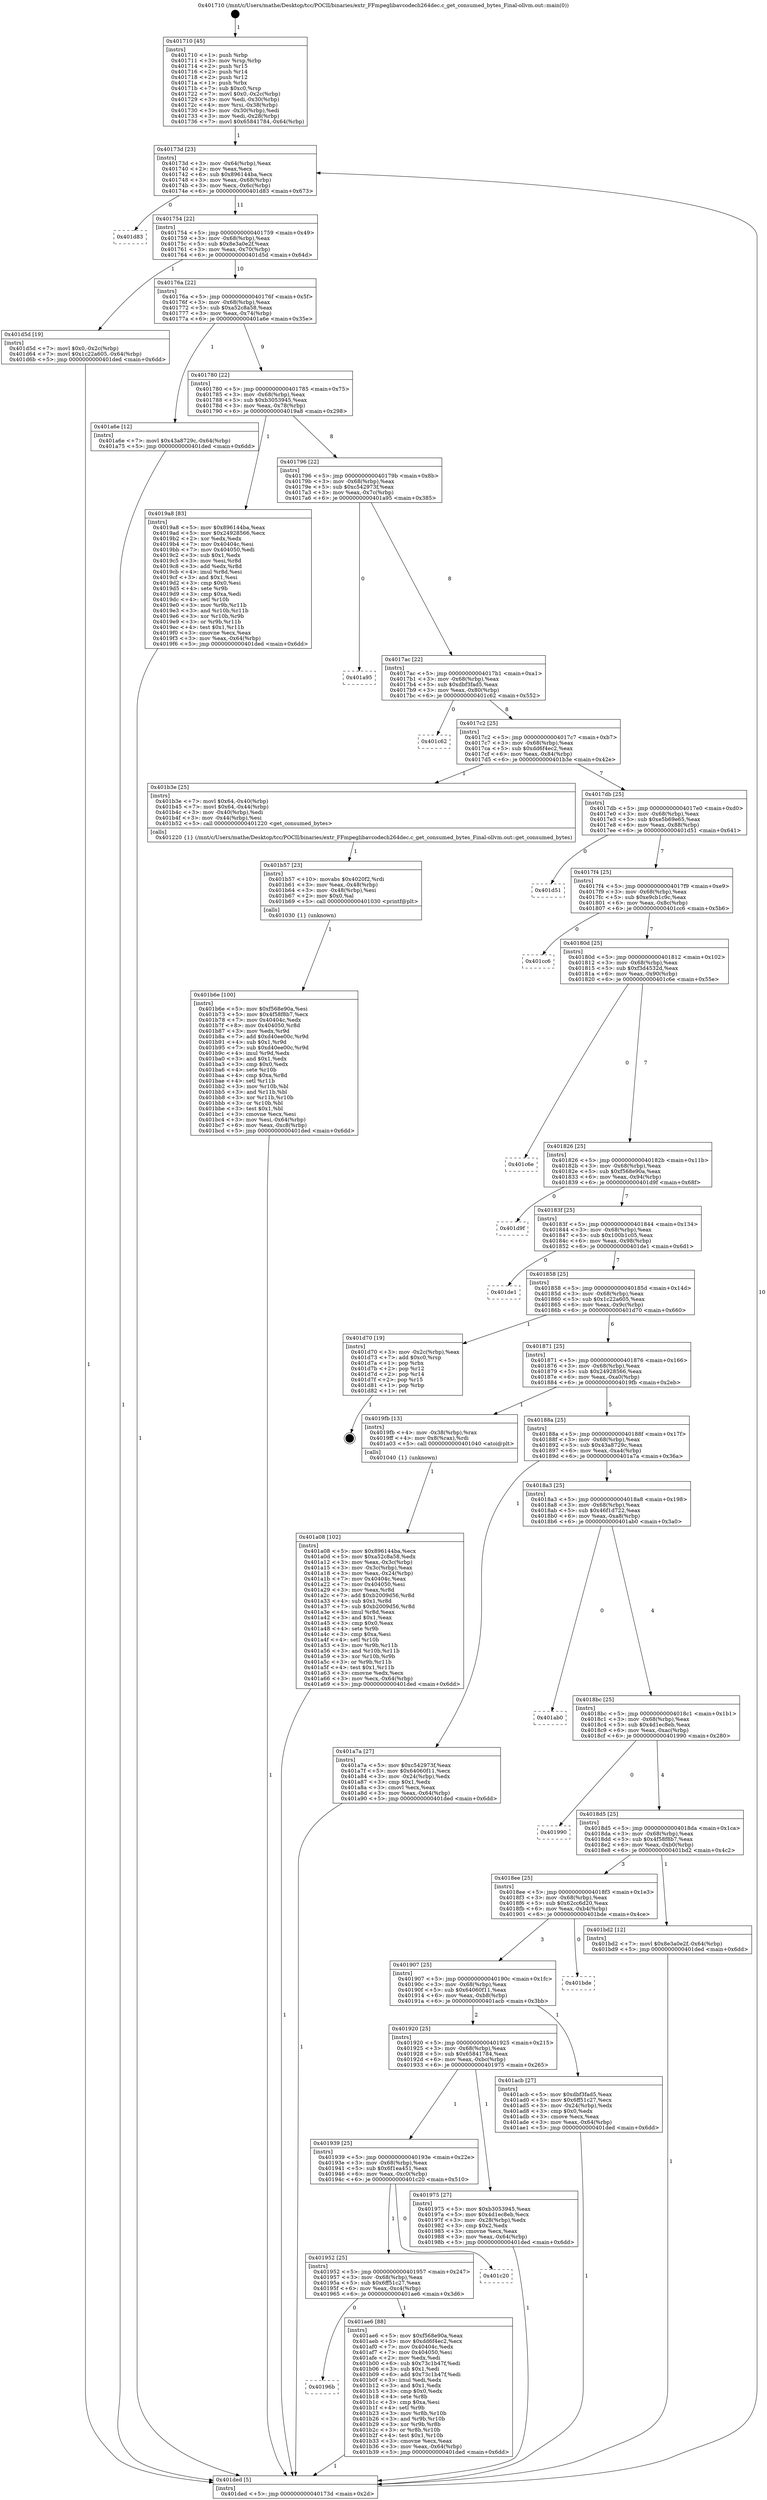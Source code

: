digraph "0x401710" {
  label = "0x401710 (/mnt/c/Users/mathe/Desktop/tcc/POCII/binaries/extr_FFmpeglibavcodech264dec.c_get_consumed_bytes_Final-ollvm.out::main(0))"
  labelloc = "t"
  node[shape=record]

  Entry [label="",width=0.3,height=0.3,shape=circle,fillcolor=black,style=filled]
  "0x40173d" [label="{
     0x40173d [23]\l
     | [instrs]\l
     &nbsp;&nbsp;0x40173d \<+3\>: mov -0x64(%rbp),%eax\l
     &nbsp;&nbsp;0x401740 \<+2\>: mov %eax,%ecx\l
     &nbsp;&nbsp;0x401742 \<+6\>: sub $0x896144ba,%ecx\l
     &nbsp;&nbsp;0x401748 \<+3\>: mov %eax,-0x68(%rbp)\l
     &nbsp;&nbsp;0x40174b \<+3\>: mov %ecx,-0x6c(%rbp)\l
     &nbsp;&nbsp;0x40174e \<+6\>: je 0000000000401d83 \<main+0x673\>\l
  }"]
  "0x401d83" [label="{
     0x401d83\l
  }", style=dashed]
  "0x401754" [label="{
     0x401754 [22]\l
     | [instrs]\l
     &nbsp;&nbsp;0x401754 \<+5\>: jmp 0000000000401759 \<main+0x49\>\l
     &nbsp;&nbsp;0x401759 \<+3\>: mov -0x68(%rbp),%eax\l
     &nbsp;&nbsp;0x40175c \<+5\>: sub $0x8e3a0e2f,%eax\l
     &nbsp;&nbsp;0x401761 \<+3\>: mov %eax,-0x70(%rbp)\l
     &nbsp;&nbsp;0x401764 \<+6\>: je 0000000000401d5d \<main+0x64d\>\l
  }"]
  Exit [label="",width=0.3,height=0.3,shape=circle,fillcolor=black,style=filled,peripheries=2]
  "0x401d5d" [label="{
     0x401d5d [19]\l
     | [instrs]\l
     &nbsp;&nbsp;0x401d5d \<+7\>: movl $0x0,-0x2c(%rbp)\l
     &nbsp;&nbsp;0x401d64 \<+7\>: movl $0x1c22a605,-0x64(%rbp)\l
     &nbsp;&nbsp;0x401d6b \<+5\>: jmp 0000000000401ded \<main+0x6dd\>\l
  }"]
  "0x40176a" [label="{
     0x40176a [22]\l
     | [instrs]\l
     &nbsp;&nbsp;0x40176a \<+5\>: jmp 000000000040176f \<main+0x5f\>\l
     &nbsp;&nbsp;0x40176f \<+3\>: mov -0x68(%rbp),%eax\l
     &nbsp;&nbsp;0x401772 \<+5\>: sub $0xa52c8a58,%eax\l
     &nbsp;&nbsp;0x401777 \<+3\>: mov %eax,-0x74(%rbp)\l
     &nbsp;&nbsp;0x40177a \<+6\>: je 0000000000401a6e \<main+0x35e\>\l
  }"]
  "0x401b6e" [label="{
     0x401b6e [100]\l
     | [instrs]\l
     &nbsp;&nbsp;0x401b6e \<+5\>: mov $0xf568e90a,%esi\l
     &nbsp;&nbsp;0x401b73 \<+5\>: mov $0x4f58f8b7,%ecx\l
     &nbsp;&nbsp;0x401b78 \<+7\>: mov 0x40404c,%edx\l
     &nbsp;&nbsp;0x401b7f \<+8\>: mov 0x404050,%r8d\l
     &nbsp;&nbsp;0x401b87 \<+3\>: mov %edx,%r9d\l
     &nbsp;&nbsp;0x401b8a \<+7\>: add $0xd40ee00c,%r9d\l
     &nbsp;&nbsp;0x401b91 \<+4\>: sub $0x1,%r9d\l
     &nbsp;&nbsp;0x401b95 \<+7\>: sub $0xd40ee00c,%r9d\l
     &nbsp;&nbsp;0x401b9c \<+4\>: imul %r9d,%edx\l
     &nbsp;&nbsp;0x401ba0 \<+3\>: and $0x1,%edx\l
     &nbsp;&nbsp;0x401ba3 \<+3\>: cmp $0x0,%edx\l
     &nbsp;&nbsp;0x401ba6 \<+4\>: sete %r10b\l
     &nbsp;&nbsp;0x401baa \<+4\>: cmp $0xa,%r8d\l
     &nbsp;&nbsp;0x401bae \<+4\>: setl %r11b\l
     &nbsp;&nbsp;0x401bb2 \<+3\>: mov %r10b,%bl\l
     &nbsp;&nbsp;0x401bb5 \<+3\>: and %r11b,%bl\l
     &nbsp;&nbsp;0x401bb8 \<+3\>: xor %r11b,%r10b\l
     &nbsp;&nbsp;0x401bbb \<+3\>: or %r10b,%bl\l
     &nbsp;&nbsp;0x401bbe \<+3\>: test $0x1,%bl\l
     &nbsp;&nbsp;0x401bc1 \<+3\>: cmovne %ecx,%esi\l
     &nbsp;&nbsp;0x401bc4 \<+3\>: mov %esi,-0x64(%rbp)\l
     &nbsp;&nbsp;0x401bc7 \<+6\>: mov %eax,-0xc8(%rbp)\l
     &nbsp;&nbsp;0x401bcd \<+5\>: jmp 0000000000401ded \<main+0x6dd\>\l
  }"]
  "0x401a6e" [label="{
     0x401a6e [12]\l
     | [instrs]\l
     &nbsp;&nbsp;0x401a6e \<+7\>: movl $0x43a8729c,-0x64(%rbp)\l
     &nbsp;&nbsp;0x401a75 \<+5\>: jmp 0000000000401ded \<main+0x6dd\>\l
  }"]
  "0x401780" [label="{
     0x401780 [22]\l
     | [instrs]\l
     &nbsp;&nbsp;0x401780 \<+5\>: jmp 0000000000401785 \<main+0x75\>\l
     &nbsp;&nbsp;0x401785 \<+3\>: mov -0x68(%rbp),%eax\l
     &nbsp;&nbsp;0x401788 \<+5\>: sub $0xb3053945,%eax\l
     &nbsp;&nbsp;0x40178d \<+3\>: mov %eax,-0x78(%rbp)\l
     &nbsp;&nbsp;0x401790 \<+6\>: je 00000000004019a8 \<main+0x298\>\l
  }"]
  "0x401b57" [label="{
     0x401b57 [23]\l
     | [instrs]\l
     &nbsp;&nbsp;0x401b57 \<+10\>: movabs $0x4020f2,%rdi\l
     &nbsp;&nbsp;0x401b61 \<+3\>: mov %eax,-0x48(%rbp)\l
     &nbsp;&nbsp;0x401b64 \<+3\>: mov -0x48(%rbp),%esi\l
     &nbsp;&nbsp;0x401b67 \<+2\>: mov $0x0,%al\l
     &nbsp;&nbsp;0x401b69 \<+5\>: call 0000000000401030 \<printf@plt\>\l
     | [calls]\l
     &nbsp;&nbsp;0x401030 \{1\} (unknown)\l
  }"]
  "0x4019a8" [label="{
     0x4019a8 [83]\l
     | [instrs]\l
     &nbsp;&nbsp;0x4019a8 \<+5\>: mov $0x896144ba,%eax\l
     &nbsp;&nbsp;0x4019ad \<+5\>: mov $0x24928566,%ecx\l
     &nbsp;&nbsp;0x4019b2 \<+2\>: xor %edx,%edx\l
     &nbsp;&nbsp;0x4019b4 \<+7\>: mov 0x40404c,%esi\l
     &nbsp;&nbsp;0x4019bb \<+7\>: mov 0x404050,%edi\l
     &nbsp;&nbsp;0x4019c2 \<+3\>: sub $0x1,%edx\l
     &nbsp;&nbsp;0x4019c5 \<+3\>: mov %esi,%r8d\l
     &nbsp;&nbsp;0x4019c8 \<+3\>: add %edx,%r8d\l
     &nbsp;&nbsp;0x4019cb \<+4\>: imul %r8d,%esi\l
     &nbsp;&nbsp;0x4019cf \<+3\>: and $0x1,%esi\l
     &nbsp;&nbsp;0x4019d2 \<+3\>: cmp $0x0,%esi\l
     &nbsp;&nbsp;0x4019d5 \<+4\>: sete %r9b\l
     &nbsp;&nbsp;0x4019d9 \<+3\>: cmp $0xa,%edi\l
     &nbsp;&nbsp;0x4019dc \<+4\>: setl %r10b\l
     &nbsp;&nbsp;0x4019e0 \<+3\>: mov %r9b,%r11b\l
     &nbsp;&nbsp;0x4019e3 \<+3\>: and %r10b,%r11b\l
     &nbsp;&nbsp;0x4019e6 \<+3\>: xor %r10b,%r9b\l
     &nbsp;&nbsp;0x4019e9 \<+3\>: or %r9b,%r11b\l
     &nbsp;&nbsp;0x4019ec \<+4\>: test $0x1,%r11b\l
     &nbsp;&nbsp;0x4019f0 \<+3\>: cmovne %ecx,%eax\l
     &nbsp;&nbsp;0x4019f3 \<+3\>: mov %eax,-0x64(%rbp)\l
     &nbsp;&nbsp;0x4019f6 \<+5\>: jmp 0000000000401ded \<main+0x6dd\>\l
  }"]
  "0x401796" [label="{
     0x401796 [22]\l
     | [instrs]\l
     &nbsp;&nbsp;0x401796 \<+5\>: jmp 000000000040179b \<main+0x8b\>\l
     &nbsp;&nbsp;0x40179b \<+3\>: mov -0x68(%rbp),%eax\l
     &nbsp;&nbsp;0x40179e \<+5\>: sub $0xc542973f,%eax\l
     &nbsp;&nbsp;0x4017a3 \<+3\>: mov %eax,-0x7c(%rbp)\l
     &nbsp;&nbsp;0x4017a6 \<+6\>: je 0000000000401a95 \<main+0x385\>\l
  }"]
  "0x40196b" [label="{
     0x40196b\l
  }", style=dashed]
  "0x401a95" [label="{
     0x401a95\l
  }", style=dashed]
  "0x4017ac" [label="{
     0x4017ac [22]\l
     | [instrs]\l
     &nbsp;&nbsp;0x4017ac \<+5\>: jmp 00000000004017b1 \<main+0xa1\>\l
     &nbsp;&nbsp;0x4017b1 \<+3\>: mov -0x68(%rbp),%eax\l
     &nbsp;&nbsp;0x4017b4 \<+5\>: sub $0xdbf3fad5,%eax\l
     &nbsp;&nbsp;0x4017b9 \<+3\>: mov %eax,-0x80(%rbp)\l
     &nbsp;&nbsp;0x4017bc \<+6\>: je 0000000000401c62 \<main+0x552\>\l
  }"]
  "0x401ae6" [label="{
     0x401ae6 [88]\l
     | [instrs]\l
     &nbsp;&nbsp;0x401ae6 \<+5\>: mov $0xf568e90a,%eax\l
     &nbsp;&nbsp;0x401aeb \<+5\>: mov $0xdd6f4ec2,%ecx\l
     &nbsp;&nbsp;0x401af0 \<+7\>: mov 0x40404c,%edx\l
     &nbsp;&nbsp;0x401af7 \<+7\>: mov 0x404050,%esi\l
     &nbsp;&nbsp;0x401afe \<+2\>: mov %edx,%edi\l
     &nbsp;&nbsp;0x401b00 \<+6\>: sub $0x73c1b47f,%edi\l
     &nbsp;&nbsp;0x401b06 \<+3\>: sub $0x1,%edi\l
     &nbsp;&nbsp;0x401b09 \<+6\>: add $0x73c1b47f,%edi\l
     &nbsp;&nbsp;0x401b0f \<+3\>: imul %edi,%edx\l
     &nbsp;&nbsp;0x401b12 \<+3\>: and $0x1,%edx\l
     &nbsp;&nbsp;0x401b15 \<+3\>: cmp $0x0,%edx\l
     &nbsp;&nbsp;0x401b18 \<+4\>: sete %r8b\l
     &nbsp;&nbsp;0x401b1c \<+3\>: cmp $0xa,%esi\l
     &nbsp;&nbsp;0x401b1f \<+4\>: setl %r9b\l
     &nbsp;&nbsp;0x401b23 \<+3\>: mov %r8b,%r10b\l
     &nbsp;&nbsp;0x401b26 \<+3\>: and %r9b,%r10b\l
     &nbsp;&nbsp;0x401b29 \<+3\>: xor %r9b,%r8b\l
     &nbsp;&nbsp;0x401b2c \<+3\>: or %r8b,%r10b\l
     &nbsp;&nbsp;0x401b2f \<+4\>: test $0x1,%r10b\l
     &nbsp;&nbsp;0x401b33 \<+3\>: cmovne %ecx,%eax\l
     &nbsp;&nbsp;0x401b36 \<+3\>: mov %eax,-0x64(%rbp)\l
     &nbsp;&nbsp;0x401b39 \<+5\>: jmp 0000000000401ded \<main+0x6dd\>\l
  }"]
  "0x401c62" [label="{
     0x401c62\l
  }", style=dashed]
  "0x4017c2" [label="{
     0x4017c2 [25]\l
     | [instrs]\l
     &nbsp;&nbsp;0x4017c2 \<+5\>: jmp 00000000004017c7 \<main+0xb7\>\l
     &nbsp;&nbsp;0x4017c7 \<+3\>: mov -0x68(%rbp),%eax\l
     &nbsp;&nbsp;0x4017ca \<+5\>: sub $0xdd6f4ec2,%eax\l
     &nbsp;&nbsp;0x4017cf \<+6\>: mov %eax,-0x84(%rbp)\l
     &nbsp;&nbsp;0x4017d5 \<+6\>: je 0000000000401b3e \<main+0x42e\>\l
  }"]
  "0x401952" [label="{
     0x401952 [25]\l
     | [instrs]\l
     &nbsp;&nbsp;0x401952 \<+5\>: jmp 0000000000401957 \<main+0x247\>\l
     &nbsp;&nbsp;0x401957 \<+3\>: mov -0x68(%rbp),%eax\l
     &nbsp;&nbsp;0x40195a \<+5\>: sub $0x6ff51c27,%eax\l
     &nbsp;&nbsp;0x40195f \<+6\>: mov %eax,-0xc4(%rbp)\l
     &nbsp;&nbsp;0x401965 \<+6\>: je 0000000000401ae6 \<main+0x3d6\>\l
  }"]
  "0x401b3e" [label="{
     0x401b3e [25]\l
     | [instrs]\l
     &nbsp;&nbsp;0x401b3e \<+7\>: movl $0x64,-0x40(%rbp)\l
     &nbsp;&nbsp;0x401b45 \<+7\>: movl $0x64,-0x44(%rbp)\l
     &nbsp;&nbsp;0x401b4c \<+3\>: mov -0x40(%rbp),%edi\l
     &nbsp;&nbsp;0x401b4f \<+3\>: mov -0x44(%rbp),%esi\l
     &nbsp;&nbsp;0x401b52 \<+5\>: call 0000000000401220 \<get_consumed_bytes\>\l
     | [calls]\l
     &nbsp;&nbsp;0x401220 \{1\} (/mnt/c/Users/mathe/Desktop/tcc/POCII/binaries/extr_FFmpeglibavcodech264dec.c_get_consumed_bytes_Final-ollvm.out::get_consumed_bytes)\l
  }"]
  "0x4017db" [label="{
     0x4017db [25]\l
     | [instrs]\l
     &nbsp;&nbsp;0x4017db \<+5\>: jmp 00000000004017e0 \<main+0xd0\>\l
     &nbsp;&nbsp;0x4017e0 \<+3\>: mov -0x68(%rbp),%eax\l
     &nbsp;&nbsp;0x4017e3 \<+5\>: sub $0xe5b69e65,%eax\l
     &nbsp;&nbsp;0x4017e8 \<+6\>: mov %eax,-0x88(%rbp)\l
     &nbsp;&nbsp;0x4017ee \<+6\>: je 0000000000401d51 \<main+0x641\>\l
  }"]
  "0x401c20" [label="{
     0x401c20\l
  }", style=dashed]
  "0x401d51" [label="{
     0x401d51\l
  }", style=dashed]
  "0x4017f4" [label="{
     0x4017f4 [25]\l
     | [instrs]\l
     &nbsp;&nbsp;0x4017f4 \<+5\>: jmp 00000000004017f9 \<main+0xe9\>\l
     &nbsp;&nbsp;0x4017f9 \<+3\>: mov -0x68(%rbp),%eax\l
     &nbsp;&nbsp;0x4017fc \<+5\>: sub $0xe9cb1c9c,%eax\l
     &nbsp;&nbsp;0x401801 \<+6\>: mov %eax,-0x8c(%rbp)\l
     &nbsp;&nbsp;0x401807 \<+6\>: je 0000000000401cc6 \<main+0x5b6\>\l
  }"]
  "0x401a08" [label="{
     0x401a08 [102]\l
     | [instrs]\l
     &nbsp;&nbsp;0x401a08 \<+5\>: mov $0x896144ba,%ecx\l
     &nbsp;&nbsp;0x401a0d \<+5\>: mov $0xa52c8a58,%edx\l
     &nbsp;&nbsp;0x401a12 \<+3\>: mov %eax,-0x3c(%rbp)\l
     &nbsp;&nbsp;0x401a15 \<+3\>: mov -0x3c(%rbp),%eax\l
     &nbsp;&nbsp;0x401a18 \<+3\>: mov %eax,-0x24(%rbp)\l
     &nbsp;&nbsp;0x401a1b \<+7\>: mov 0x40404c,%eax\l
     &nbsp;&nbsp;0x401a22 \<+7\>: mov 0x404050,%esi\l
     &nbsp;&nbsp;0x401a29 \<+3\>: mov %eax,%r8d\l
     &nbsp;&nbsp;0x401a2c \<+7\>: add $0xb2009d56,%r8d\l
     &nbsp;&nbsp;0x401a33 \<+4\>: sub $0x1,%r8d\l
     &nbsp;&nbsp;0x401a37 \<+7\>: sub $0xb2009d56,%r8d\l
     &nbsp;&nbsp;0x401a3e \<+4\>: imul %r8d,%eax\l
     &nbsp;&nbsp;0x401a42 \<+3\>: and $0x1,%eax\l
     &nbsp;&nbsp;0x401a45 \<+3\>: cmp $0x0,%eax\l
     &nbsp;&nbsp;0x401a48 \<+4\>: sete %r9b\l
     &nbsp;&nbsp;0x401a4c \<+3\>: cmp $0xa,%esi\l
     &nbsp;&nbsp;0x401a4f \<+4\>: setl %r10b\l
     &nbsp;&nbsp;0x401a53 \<+3\>: mov %r9b,%r11b\l
     &nbsp;&nbsp;0x401a56 \<+3\>: and %r10b,%r11b\l
     &nbsp;&nbsp;0x401a59 \<+3\>: xor %r10b,%r9b\l
     &nbsp;&nbsp;0x401a5c \<+3\>: or %r9b,%r11b\l
     &nbsp;&nbsp;0x401a5f \<+4\>: test $0x1,%r11b\l
     &nbsp;&nbsp;0x401a63 \<+3\>: cmovne %edx,%ecx\l
     &nbsp;&nbsp;0x401a66 \<+3\>: mov %ecx,-0x64(%rbp)\l
     &nbsp;&nbsp;0x401a69 \<+5\>: jmp 0000000000401ded \<main+0x6dd\>\l
  }"]
  "0x401cc6" [label="{
     0x401cc6\l
  }", style=dashed]
  "0x40180d" [label="{
     0x40180d [25]\l
     | [instrs]\l
     &nbsp;&nbsp;0x40180d \<+5\>: jmp 0000000000401812 \<main+0x102\>\l
     &nbsp;&nbsp;0x401812 \<+3\>: mov -0x68(%rbp),%eax\l
     &nbsp;&nbsp;0x401815 \<+5\>: sub $0xf3d4532d,%eax\l
     &nbsp;&nbsp;0x40181a \<+6\>: mov %eax,-0x90(%rbp)\l
     &nbsp;&nbsp;0x401820 \<+6\>: je 0000000000401c6e \<main+0x55e\>\l
  }"]
  "0x401710" [label="{
     0x401710 [45]\l
     | [instrs]\l
     &nbsp;&nbsp;0x401710 \<+1\>: push %rbp\l
     &nbsp;&nbsp;0x401711 \<+3\>: mov %rsp,%rbp\l
     &nbsp;&nbsp;0x401714 \<+2\>: push %r15\l
     &nbsp;&nbsp;0x401716 \<+2\>: push %r14\l
     &nbsp;&nbsp;0x401718 \<+2\>: push %r12\l
     &nbsp;&nbsp;0x40171a \<+1\>: push %rbx\l
     &nbsp;&nbsp;0x40171b \<+7\>: sub $0xc0,%rsp\l
     &nbsp;&nbsp;0x401722 \<+7\>: movl $0x0,-0x2c(%rbp)\l
     &nbsp;&nbsp;0x401729 \<+3\>: mov %edi,-0x30(%rbp)\l
     &nbsp;&nbsp;0x40172c \<+4\>: mov %rsi,-0x38(%rbp)\l
     &nbsp;&nbsp;0x401730 \<+3\>: mov -0x30(%rbp),%edi\l
     &nbsp;&nbsp;0x401733 \<+3\>: mov %edi,-0x28(%rbp)\l
     &nbsp;&nbsp;0x401736 \<+7\>: movl $0x65841784,-0x64(%rbp)\l
  }"]
  "0x401c6e" [label="{
     0x401c6e\l
  }", style=dashed]
  "0x401826" [label="{
     0x401826 [25]\l
     | [instrs]\l
     &nbsp;&nbsp;0x401826 \<+5\>: jmp 000000000040182b \<main+0x11b\>\l
     &nbsp;&nbsp;0x40182b \<+3\>: mov -0x68(%rbp),%eax\l
     &nbsp;&nbsp;0x40182e \<+5\>: sub $0xf568e90a,%eax\l
     &nbsp;&nbsp;0x401833 \<+6\>: mov %eax,-0x94(%rbp)\l
     &nbsp;&nbsp;0x401839 \<+6\>: je 0000000000401d9f \<main+0x68f\>\l
  }"]
  "0x401ded" [label="{
     0x401ded [5]\l
     | [instrs]\l
     &nbsp;&nbsp;0x401ded \<+5\>: jmp 000000000040173d \<main+0x2d\>\l
  }"]
  "0x401d9f" [label="{
     0x401d9f\l
  }", style=dashed]
  "0x40183f" [label="{
     0x40183f [25]\l
     | [instrs]\l
     &nbsp;&nbsp;0x40183f \<+5\>: jmp 0000000000401844 \<main+0x134\>\l
     &nbsp;&nbsp;0x401844 \<+3\>: mov -0x68(%rbp),%eax\l
     &nbsp;&nbsp;0x401847 \<+5\>: sub $0x100b1c05,%eax\l
     &nbsp;&nbsp;0x40184c \<+6\>: mov %eax,-0x98(%rbp)\l
     &nbsp;&nbsp;0x401852 \<+6\>: je 0000000000401de1 \<main+0x6d1\>\l
  }"]
  "0x401939" [label="{
     0x401939 [25]\l
     | [instrs]\l
     &nbsp;&nbsp;0x401939 \<+5\>: jmp 000000000040193e \<main+0x22e\>\l
     &nbsp;&nbsp;0x40193e \<+3\>: mov -0x68(%rbp),%eax\l
     &nbsp;&nbsp;0x401941 \<+5\>: sub $0x6f1ea451,%eax\l
     &nbsp;&nbsp;0x401946 \<+6\>: mov %eax,-0xc0(%rbp)\l
     &nbsp;&nbsp;0x40194c \<+6\>: je 0000000000401c20 \<main+0x510\>\l
  }"]
  "0x401de1" [label="{
     0x401de1\l
  }", style=dashed]
  "0x401858" [label="{
     0x401858 [25]\l
     | [instrs]\l
     &nbsp;&nbsp;0x401858 \<+5\>: jmp 000000000040185d \<main+0x14d\>\l
     &nbsp;&nbsp;0x40185d \<+3\>: mov -0x68(%rbp),%eax\l
     &nbsp;&nbsp;0x401860 \<+5\>: sub $0x1c22a605,%eax\l
     &nbsp;&nbsp;0x401865 \<+6\>: mov %eax,-0x9c(%rbp)\l
     &nbsp;&nbsp;0x40186b \<+6\>: je 0000000000401d70 \<main+0x660\>\l
  }"]
  "0x401975" [label="{
     0x401975 [27]\l
     | [instrs]\l
     &nbsp;&nbsp;0x401975 \<+5\>: mov $0xb3053945,%eax\l
     &nbsp;&nbsp;0x40197a \<+5\>: mov $0x4d1ec8eb,%ecx\l
     &nbsp;&nbsp;0x40197f \<+3\>: mov -0x28(%rbp),%edx\l
     &nbsp;&nbsp;0x401982 \<+3\>: cmp $0x2,%edx\l
     &nbsp;&nbsp;0x401985 \<+3\>: cmovne %ecx,%eax\l
     &nbsp;&nbsp;0x401988 \<+3\>: mov %eax,-0x64(%rbp)\l
     &nbsp;&nbsp;0x40198b \<+5\>: jmp 0000000000401ded \<main+0x6dd\>\l
  }"]
  "0x401d70" [label="{
     0x401d70 [19]\l
     | [instrs]\l
     &nbsp;&nbsp;0x401d70 \<+3\>: mov -0x2c(%rbp),%eax\l
     &nbsp;&nbsp;0x401d73 \<+7\>: add $0xc0,%rsp\l
     &nbsp;&nbsp;0x401d7a \<+1\>: pop %rbx\l
     &nbsp;&nbsp;0x401d7b \<+2\>: pop %r12\l
     &nbsp;&nbsp;0x401d7d \<+2\>: pop %r14\l
     &nbsp;&nbsp;0x401d7f \<+2\>: pop %r15\l
     &nbsp;&nbsp;0x401d81 \<+1\>: pop %rbp\l
     &nbsp;&nbsp;0x401d82 \<+1\>: ret\l
  }"]
  "0x401871" [label="{
     0x401871 [25]\l
     | [instrs]\l
     &nbsp;&nbsp;0x401871 \<+5\>: jmp 0000000000401876 \<main+0x166\>\l
     &nbsp;&nbsp;0x401876 \<+3\>: mov -0x68(%rbp),%eax\l
     &nbsp;&nbsp;0x401879 \<+5\>: sub $0x24928566,%eax\l
     &nbsp;&nbsp;0x40187e \<+6\>: mov %eax,-0xa0(%rbp)\l
     &nbsp;&nbsp;0x401884 \<+6\>: je 00000000004019fb \<main+0x2eb\>\l
  }"]
  "0x401920" [label="{
     0x401920 [25]\l
     | [instrs]\l
     &nbsp;&nbsp;0x401920 \<+5\>: jmp 0000000000401925 \<main+0x215\>\l
     &nbsp;&nbsp;0x401925 \<+3\>: mov -0x68(%rbp),%eax\l
     &nbsp;&nbsp;0x401928 \<+5\>: sub $0x65841784,%eax\l
     &nbsp;&nbsp;0x40192d \<+6\>: mov %eax,-0xbc(%rbp)\l
     &nbsp;&nbsp;0x401933 \<+6\>: je 0000000000401975 \<main+0x265\>\l
  }"]
  "0x4019fb" [label="{
     0x4019fb [13]\l
     | [instrs]\l
     &nbsp;&nbsp;0x4019fb \<+4\>: mov -0x38(%rbp),%rax\l
     &nbsp;&nbsp;0x4019ff \<+4\>: mov 0x8(%rax),%rdi\l
     &nbsp;&nbsp;0x401a03 \<+5\>: call 0000000000401040 \<atoi@plt\>\l
     | [calls]\l
     &nbsp;&nbsp;0x401040 \{1\} (unknown)\l
  }"]
  "0x40188a" [label="{
     0x40188a [25]\l
     | [instrs]\l
     &nbsp;&nbsp;0x40188a \<+5\>: jmp 000000000040188f \<main+0x17f\>\l
     &nbsp;&nbsp;0x40188f \<+3\>: mov -0x68(%rbp),%eax\l
     &nbsp;&nbsp;0x401892 \<+5\>: sub $0x43a8729c,%eax\l
     &nbsp;&nbsp;0x401897 \<+6\>: mov %eax,-0xa4(%rbp)\l
     &nbsp;&nbsp;0x40189d \<+6\>: je 0000000000401a7a \<main+0x36a\>\l
  }"]
  "0x401acb" [label="{
     0x401acb [27]\l
     | [instrs]\l
     &nbsp;&nbsp;0x401acb \<+5\>: mov $0xdbf3fad5,%eax\l
     &nbsp;&nbsp;0x401ad0 \<+5\>: mov $0x6ff51c27,%ecx\l
     &nbsp;&nbsp;0x401ad5 \<+3\>: mov -0x24(%rbp),%edx\l
     &nbsp;&nbsp;0x401ad8 \<+3\>: cmp $0x0,%edx\l
     &nbsp;&nbsp;0x401adb \<+3\>: cmove %ecx,%eax\l
     &nbsp;&nbsp;0x401ade \<+3\>: mov %eax,-0x64(%rbp)\l
     &nbsp;&nbsp;0x401ae1 \<+5\>: jmp 0000000000401ded \<main+0x6dd\>\l
  }"]
  "0x401a7a" [label="{
     0x401a7a [27]\l
     | [instrs]\l
     &nbsp;&nbsp;0x401a7a \<+5\>: mov $0xc542973f,%eax\l
     &nbsp;&nbsp;0x401a7f \<+5\>: mov $0x64060f11,%ecx\l
     &nbsp;&nbsp;0x401a84 \<+3\>: mov -0x24(%rbp),%edx\l
     &nbsp;&nbsp;0x401a87 \<+3\>: cmp $0x1,%edx\l
     &nbsp;&nbsp;0x401a8a \<+3\>: cmovl %ecx,%eax\l
     &nbsp;&nbsp;0x401a8d \<+3\>: mov %eax,-0x64(%rbp)\l
     &nbsp;&nbsp;0x401a90 \<+5\>: jmp 0000000000401ded \<main+0x6dd\>\l
  }"]
  "0x4018a3" [label="{
     0x4018a3 [25]\l
     | [instrs]\l
     &nbsp;&nbsp;0x4018a3 \<+5\>: jmp 00000000004018a8 \<main+0x198\>\l
     &nbsp;&nbsp;0x4018a8 \<+3\>: mov -0x68(%rbp),%eax\l
     &nbsp;&nbsp;0x4018ab \<+5\>: sub $0x46f1d722,%eax\l
     &nbsp;&nbsp;0x4018b0 \<+6\>: mov %eax,-0xa8(%rbp)\l
     &nbsp;&nbsp;0x4018b6 \<+6\>: je 0000000000401ab0 \<main+0x3a0\>\l
  }"]
  "0x401907" [label="{
     0x401907 [25]\l
     | [instrs]\l
     &nbsp;&nbsp;0x401907 \<+5\>: jmp 000000000040190c \<main+0x1fc\>\l
     &nbsp;&nbsp;0x40190c \<+3\>: mov -0x68(%rbp),%eax\l
     &nbsp;&nbsp;0x40190f \<+5\>: sub $0x64060f11,%eax\l
     &nbsp;&nbsp;0x401914 \<+6\>: mov %eax,-0xb8(%rbp)\l
     &nbsp;&nbsp;0x40191a \<+6\>: je 0000000000401acb \<main+0x3bb\>\l
  }"]
  "0x401ab0" [label="{
     0x401ab0\l
  }", style=dashed]
  "0x4018bc" [label="{
     0x4018bc [25]\l
     | [instrs]\l
     &nbsp;&nbsp;0x4018bc \<+5\>: jmp 00000000004018c1 \<main+0x1b1\>\l
     &nbsp;&nbsp;0x4018c1 \<+3\>: mov -0x68(%rbp),%eax\l
     &nbsp;&nbsp;0x4018c4 \<+5\>: sub $0x4d1ec8eb,%eax\l
     &nbsp;&nbsp;0x4018c9 \<+6\>: mov %eax,-0xac(%rbp)\l
     &nbsp;&nbsp;0x4018cf \<+6\>: je 0000000000401990 \<main+0x280\>\l
  }"]
  "0x401bde" [label="{
     0x401bde\l
  }", style=dashed]
  "0x401990" [label="{
     0x401990\l
  }", style=dashed]
  "0x4018d5" [label="{
     0x4018d5 [25]\l
     | [instrs]\l
     &nbsp;&nbsp;0x4018d5 \<+5\>: jmp 00000000004018da \<main+0x1ca\>\l
     &nbsp;&nbsp;0x4018da \<+3\>: mov -0x68(%rbp),%eax\l
     &nbsp;&nbsp;0x4018dd \<+5\>: sub $0x4f58f8b7,%eax\l
     &nbsp;&nbsp;0x4018e2 \<+6\>: mov %eax,-0xb0(%rbp)\l
     &nbsp;&nbsp;0x4018e8 \<+6\>: je 0000000000401bd2 \<main+0x4c2\>\l
  }"]
  "0x4018ee" [label="{
     0x4018ee [25]\l
     | [instrs]\l
     &nbsp;&nbsp;0x4018ee \<+5\>: jmp 00000000004018f3 \<main+0x1e3\>\l
     &nbsp;&nbsp;0x4018f3 \<+3\>: mov -0x68(%rbp),%eax\l
     &nbsp;&nbsp;0x4018f6 \<+5\>: sub $0x62cc6d20,%eax\l
     &nbsp;&nbsp;0x4018fb \<+6\>: mov %eax,-0xb4(%rbp)\l
     &nbsp;&nbsp;0x401901 \<+6\>: je 0000000000401bde \<main+0x4ce\>\l
  }"]
  "0x401bd2" [label="{
     0x401bd2 [12]\l
     | [instrs]\l
     &nbsp;&nbsp;0x401bd2 \<+7\>: movl $0x8e3a0e2f,-0x64(%rbp)\l
     &nbsp;&nbsp;0x401bd9 \<+5\>: jmp 0000000000401ded \<main+0x6dd\>\l
  }"]
  Entry -> "0x401710" [label=" 1"]
  "0x40173d" -> "0x401d83" [label=" 0"]
  "0x40173d" -> "0x401754" [label=" 11"]
  "0x401d70" -> Exit [label=" 1"]
  "0x401754" -> "0x401d5d" [label=" 1"]
  "0x401754" -> "0x40176a" [label=" 10"]
  "0x401d5d" -> "0x401ded" [label=" 1"]
  "0x40176a" -> "0x401a6e" [label=" 1"]
  "0x40176a" -> "0x401780" [label=" 9"]
  "0x401bd2" -> "0x401ded" [label=" 1"]
  "0x401780" -> "0x4019a8" [label=" 1"]
  "0x401780" -> "0x401796" [label=" 8"]
  "0x401b6e" -> "0x401ded" [label=" 1"]
  "0x401796" -> "0x401a95" [label=" 0"]
  "0x401796" -> "0x4017ac" [label=" 8"]
  "0x401b57" -> "0x401b6e" [label=" 1"]
  "0x4017ac" -> "0x401c62" [label=" 0"]
  "0x4017ac" -> "0x4017c2" [label=" 8"]
  "0x401b3e" -> "0x401b57" [label=" 1"]
  "0x4017c2" -> "0x401b3e" [label=" 1"]
  "0x4017c2" -> "0x4017db" [label=" 7"]
  "0x401952" -> "0x40196b" [label=" 0"]
  "0x4017db" -> "0x401d51" [label=" 0"]
  "0x4017db" -> "0x4017f4" [label=" 7"]
  "0x401952" -> "0x401ae6" [label=" 1"]
  "0x4017f4" -> "0x401cc6" [label=" 0"]
  "0x4017f4" -> "0x40180d" [label=" 7"]
  "0x401939" -> "0x401952" [label=" 1"]
  "0x40180d" -> "0x401c6e" [label=" 0"]
  "0x40180d" -> "0x401826" [label=" 7"]
  "0x401939" -> "0x401c20" [label=" 0"]
  "0x401826" -> "0x401d9f" [label=" 0"]
  "0x401826" -> "0x40183f" [label=" 7"]
  "0x401ae6" -> "0x401ded" [label=" 1"]
  "0x40183f" -> "0x401de1" [label=" 0"]
  "0x40183f" -> "0x401858" [label=" 7"]
  "0x401acb" -> "0x401ded" [label=" 1"]
  "0x401858" -> "0x401d70" [label=" 1"]
  "0x401858" -> "0x401871" [label=" 6"]
  "0x401a7a" -> "0x401ded" [label=" 1"]
  "0x401871" -> "0x4019fb" [label=" 1"]
  "0x401871" -> "0x40188a" [label=" 5"]
  "0x401a08" -> "0x401ded" [label=" 1"]
  "0x40188a" -> "0x401a7a" [label=" 1"]
  "0x40188a" -> "0x4018a3" [label=" 4"]
  "0x4019fb" -> "0x401a08" [label=" 1"]
  "0x4018a3" -> "0x401ab0" [label=" 0"]
  "0x4018a3" -> "0x4018bc" [label=" 4"]
  "0x401ded" -> "0x40173d" [label=" 10"]
  "0x4018bc" -> "0x401990" [label=" 0"]
  "0x4018bc" -> "0x4018d5" [label=" 4"]
  "0x401710" -> "0x40173d" [label=" 1"]
  "0x4018d5" -> "0x401bd2" [label=" 1"]
  "0x4018d5" -> "0x4018ee" [label=" 3"]
  "0x401975" -> "0x401ded" [label=" 1"]
  "0x4018ee" -> "0x401bde" [label=" 0"]
  "0x4018ee" -> "0x401907" [label=" 3"]
  "0x4019a8" -> "0x401ded" [label=" 1"]
  "0x401907" -> "0x401acb" [label=" 1"]
  "0x401907" -> "0x401920" [label=" 2"]
  "0x401a6e" -> "0x401ded" [label=" 1"]
  "0x401920" -> "0x401975" [label=" 1"]
  "0x401920" -> "0x401939" [label=" 1"]
}
